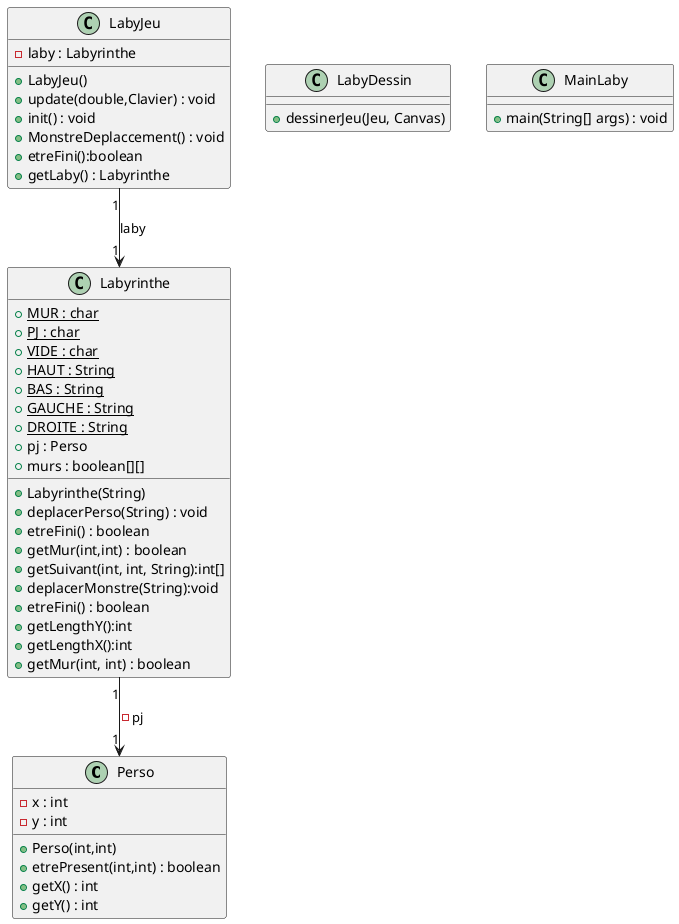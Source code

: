 @startuml
'https://plantuml.com/class-diagram

class Perso{
- x : int
- y : int
+ Perso(int,int)
+ etrePresent(int,int) : boolean
+ getX() : int
+ getY() : int
}

class Labyrinthe{
+ {static} MUR : char
+ {static} PJ : char
+ {static} VIDE : char
+ {static} HAUT : String
+ {static} BAS : String
+ {static} GAUCHE : String
+ {static} DROITE : String
+ pj : Perso
+ murs : boolean[][]
+ Labyrinthe(String)
+ deplacerPerso(String) : void
+ etreFini() : boolean
+ getMur(int,int) : boolean
+ getSuivant(int, int, String):int[]
+ deplacerMonstre(String):void
+ etreFini() : boolean
+ getLengthY():int
+ getLengthX():int
+ getMur(int, int) : boolean
}


class LabyJeu{
- laby : Labyrinthe
+LabyJeu()
+update(double,Clavier) : void
+init() : void
+MonstreDeplaccement() : void
+etreFini():boolean
+getLaby() : Labyrinthe
}

class LabyDessin{
+ dessinerJeu(Jeu, Canvas)
}
class MainLaby{
+ main(String[] args) : void
}



LabyJeu   "1" --> "1"  Labyrinthe: laby
Labyrinthe "1" --> "1"  Perso: -pj


@enduml